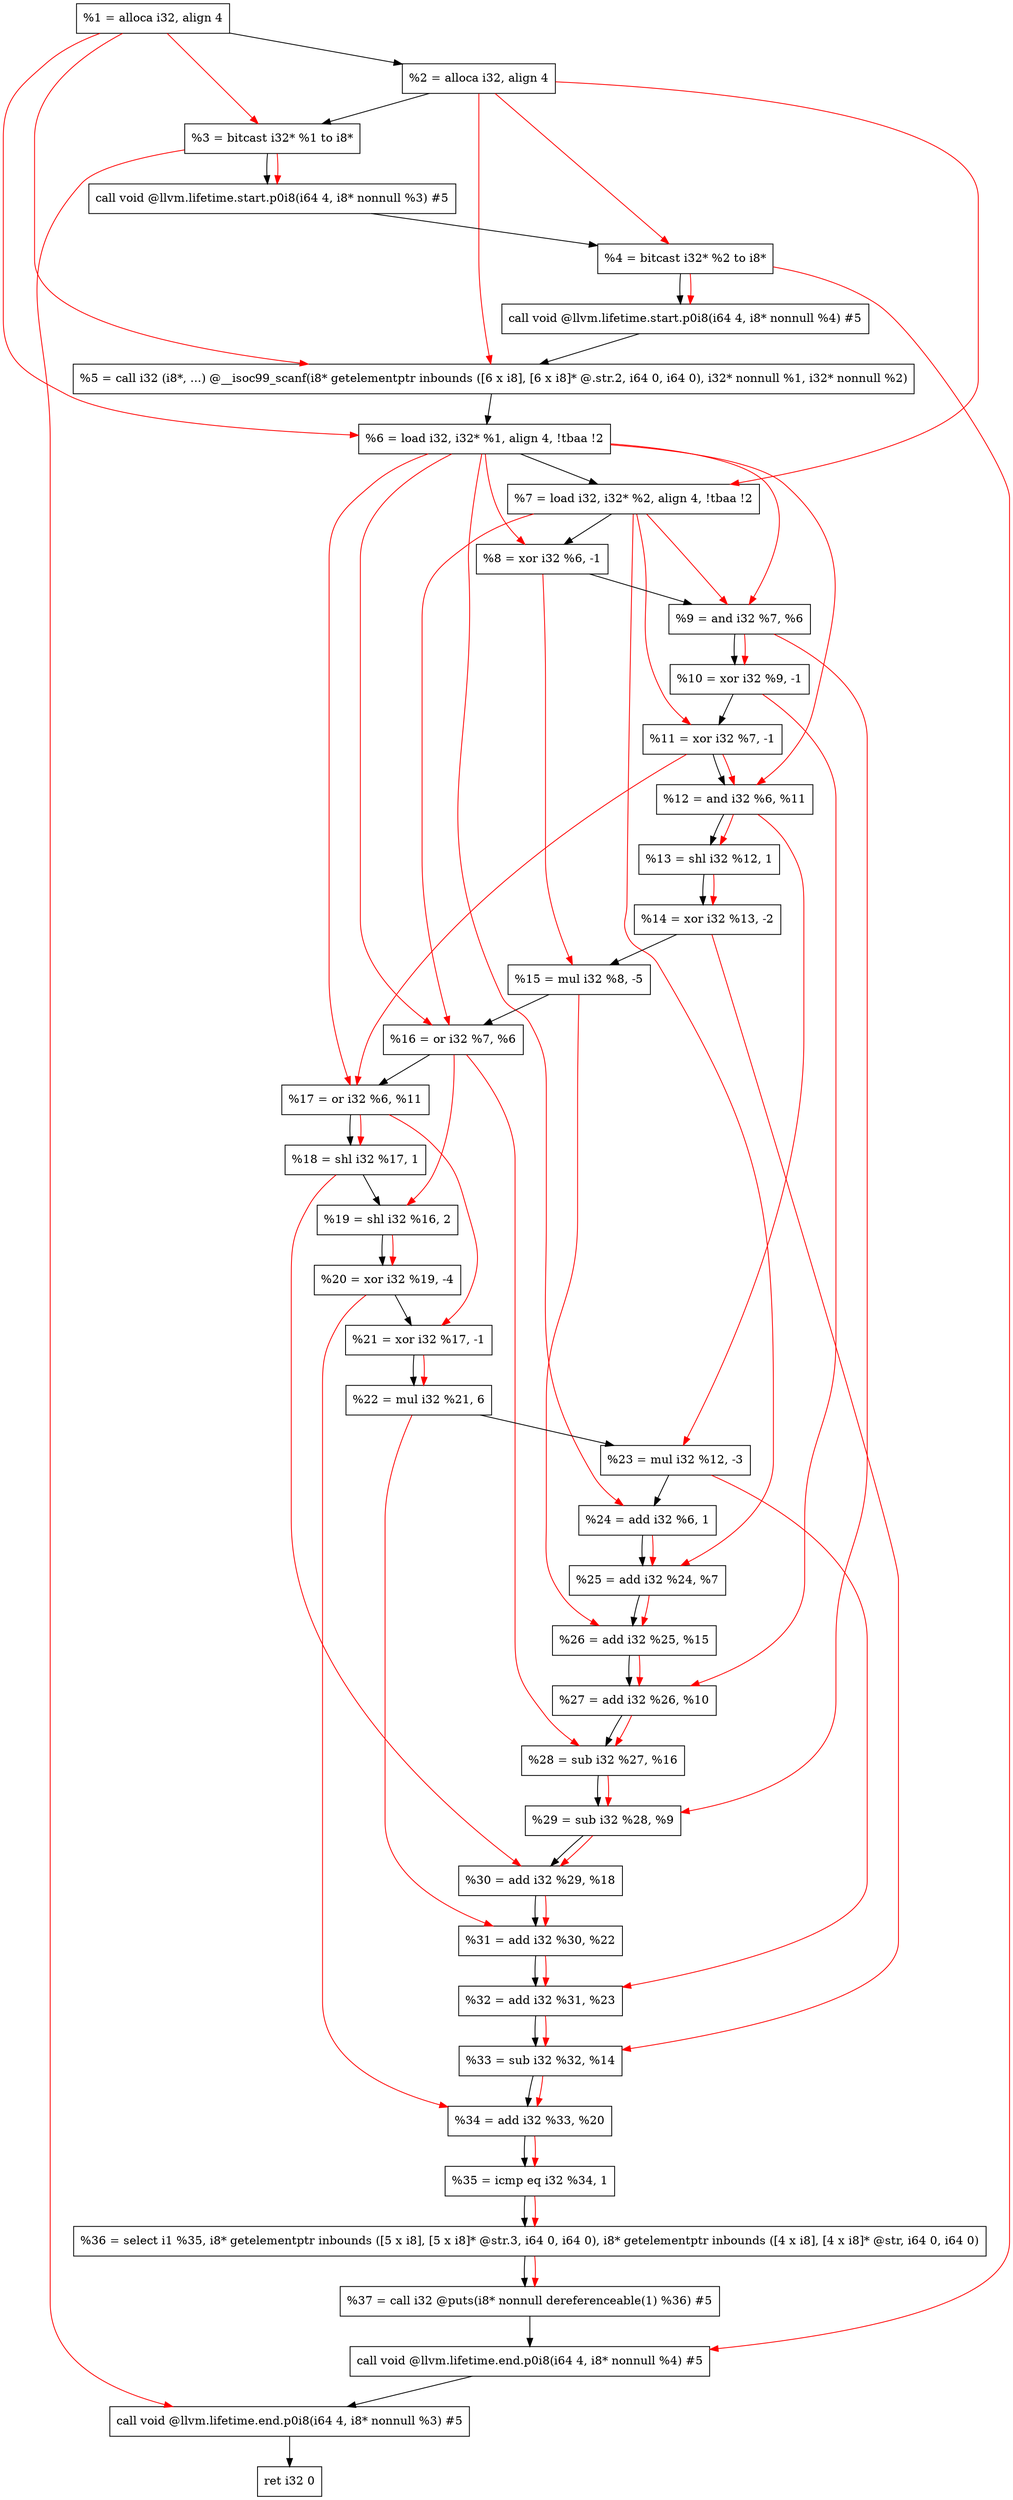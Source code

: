 digraph "DFG for'main' function" {
	Node0x13bc248[shape=record, label="  %1 = alloca i32, align 4"];
	Node0x13bc2c8[shape=record, label="  %2 = alloca i32, align 4"];
	Node0x13bc358[shape=record, label="  %3 = bitcast i32* %1 to i8*"];
	Node0x13bc7b8[shape=record, label="  call void @llvm.lifetime.start.p0i8(i64 4, i8* nonnull %3) #5"];
	Node0x13bc898[shape=record, label="  %4 = bitcast i32* %2 to i8*"];
	Node0x13bc9b8[shape=record, label="  call void @llvm.lifetime.start.p0i8(i64 4, i8* nonnull %4) #5"];
	Node0x13bcbf0[shape=record, label="  %5 = call i32 (i8*, ...) @__isoc99_scanf(i8* getelementptr inbounds ([6 x i8], [6 x i8]* @.str.2, i64 0, i64 0), i32* nonnull %1, i32* nonnull %2)"];
	Node0x13bcca8[shape=record, label="  %6 = load i32, i32* %1, align 4, !tbaa !2"];
	Node0x13bdc18[shape=record, label="  %7 = load i32, i32* %2, align 4, !tbaa !2"];
	Node0x13be2a0[shape=record, label="  %8 = xor i32 %6, -1"];
	Node0x13be310[shape=record, label="  %9 = and i32 %7, %6"];
	Node0x13be380[shape=record, label="  %10 = xor i32 %9, -1"];
	Node0x13be3f0[shape=record, label="  %11 = xor i32 %7, -1"];
	Node0x13be460[shape=record, label="  %12 = and i32 %6, %11"];
	Node0x13be4d0[shape=record, label="  %13 = shl i32 %12, 1"];
	Node0x13be540[shape=record, label="  %14 = xor i32 %13, -2"];
	Node0x13be5b0[shape=record, label="  %15 = mul i32 %8, -5"];
	Node0x13be620[shape=record, label="  %16 = or i32 %7, %6"];
	Node0x13be690[shape=record, label="  %17 = or i32 %6, %11"];
	Node0x13be700[shape=record, label="  %18 = shl i32 %17, 1"];
	Node0x13be770[shape=record, label="  %19 = shl i32 %16, 2"];
	Node0x13be7e0[shape=record, label="  %20 = xor i32 %19, -4"];
	Node0x13be850[shape=record, label="  %21 = xor i32 %17, -1"];
	Node0x13be8c0[shape=record, label="  %22 = mul i32 %21, 6"];
	Node0x13be930[shape=record, label="  %23 = mul i32 %12, -3"];
	Node0x13be9a0[shape=record, label="  %24 = add i32 %6, 1"];
	Node0x13bea10[shape=record, label="  %25 = add i32 %24, %7"];
	Node0x13bea80[shape=record, label="  %26 = add i32 %25, %15"];
	Node0x13beaf0[shape=record, label="  %27 = add i32 %26, %10"];
	Node0x13beb60[shape=record, label="  %28 = sub i32 %27, %16"];
	Node0x13bebd0[shape=record, label="  %29 = sub i32 %28, %9"];
	Node0x13bec40[shape=record, label="  %30 = add i32 %29, %18"];
	Node0x13becb0[shape=record, label="  %31 = add i32 %30, %22"];
	Node0x13bed20[shape=record, label="  %32 = add i32 %31, %23"];
	Node0x13bed90[shape=record, label="  %33 = sub i32 %32, %14"];
	Node0x13bee00[shape=record, label="  %34 = add i32 %33, %20"];
	Node0x13bee70[shape=record, label="  %35 = icmp eq i32 %34, 1"];
	Node0x135c9d8[shape=record, label="  %36 = select i1 %35, i8* getelementptr inbounds ([5 x i8], [5 x i8]* @str.3, i64 0, i64 0), i8* getelementptr inbounds ([4 x i8], [4 x i8]* @str, i64 0, i64 0)"];
	Node0x13bef00[shape=record, label="  %37 = call i32 @puts(i8* nonnull dereferenceable(1) %36) #5"];
	Node0x13bf158[shape=record, label="  call void @llvm.lifetime.end.p0i8(i64 4, i8* nonnull %4) #5"];
	Node0x13bf2b8[shape=record, label="  call void @llvm.lifetime.end.p0i8(i64 4, i8* nonnull %3) #5"];
	Node0x13bf378[shape=record, label="  ret i32 0"];
	Node0x13bc248 -> Node0x13bc2c8;
	Node0x13bc2c8 -> Node0x13bc358;
	Node0x13bc358 -> Node0x13bc7b8;
	Node0x13bc7b8 -> Node0x13bc898;
	Node0x13bc898 -> Node0x13bc9b8;
	Node0x13bc9b8 -> Node0x13bcbf0;
	Node0x13bcbf0 -> Node0x13bcca8;
	Node0x13bcca8 -> Node0x13bdc18;
	Node0x13bdc18 -> Node0x13be2a0;
	Node0x13be2a0 -> Node0x13be310;
	Node0x13be310 -> Node0x13be380;
	Node0x13be380 -> Node0x13be3f0;
	Node0x13be3f0 -> Node0x13be460;
	Node0x13be460 -> Node0x13be4d0;
	Node0x13be4d0 -> Node0x13be540;
	Node0x13be540 -> Node0x13be5b0;
	Node0x13be5b0 -> Node0x13be620;
	Node0x13be620 -> Node0x13be690;
	Node0x13be690 -> Node0x13be700;
	Node0x13be700 -> Node0x13be770;
	Node0x13be770 -> Node0x13be7e0;
	Node0x13be7e0 -> Node0x13be850;
	Node0x13be850 -> Node0x13be8c0;
	Node0x13be8c0 -> Node0x13be930;
	Node0x13be930 -> Node0x13be9a0;
	Node0x13be9a0 -> Node0x13bea10;
	Node0x13bea10 -> Node0x13bea80;
	Node0x13bea80 -> Node0x13beaf0;
	Node0x13beaf0 -> Node0x13beb60;
	Node0x13beb60 -> Node0x13bebd0;
	Node0x13bebd0 -> Node0x13bec40;
	Node0x13bec40 -> Node0x13becb0;
	Node0x13becb0 -> Node0x13bed20;
	Node0x13bed20 -> Node0x13bed90;
	Node0x13bed90 -> Node0x13bee00;
	Node0x13bee00 -> Node0x13bee70;
	Node0x13bee70 -> Node0x135c9d8;
	Node0x135c9d8 -> Node0x13bef00;
	Node0x13bef00 -> Node0x13bf158;
	Node0x13bf158 -> Node0x13bf2b8;
	Node0x13bf2b8 -> Node0x13bf378;
edge [color=red]
	Node0x13bc248 -> Node0x13bc358;
	Node0x13bc358 -> Node0x13bc7b8;
	Node0x13bc2c8 -> Node0x13bc898;
	Node0x13bc898 -> Node0x13bc9b8;
	Node0x13bc248 -> Node0x13bcbf0;
	Node0x13bc2c8 -> Node0x13bcbf0;
	Node0x13bc248 -> Node0x13bcca8;
	Node0x13bc2c8 -> Node0x13bdc18;
	Node0x13bcca8 -> Node0x13be2a0;
	Node0x13bdc18 -> Node0x13be310;
	Node0x13bcca8 -> Node0x13be310;
	Node0x13be310 -> Node0x13be380;
	Node0x13bdc18 -> Node0x13be3f0;
	Node0x13bcca8 -> Node0x13be460;
	Node0x13be3f0 -> Node0x13be460;
	Node0x13be460 -> Node0x13be4d0;
	Node0x13be4d0 -> Node0x13be540;
	Node0x13be2a0 -> Node0x13be5b0;
	Node0x13bdc18 -> Node0x13be620;
	Node0x13bcca8 -> Node0x13be620;
	Node0x13bcca8 -> Node0x13be690;
	Node0x13be3f0 -> Node0x13be690;
	Node0x13be690 -> Node0x13be700;
	Node0x13be620 -> Node0x13be770;
	Node0x13be770 -> Node0x13be7e0;
	Node0x13be690 -> Node0x13be850;
	Node0x13be850 -> Node0x13be8c0;
	Node0x13be460 -> Node0x13be930;
	Node0x13bcca8 -> Node0x13be9a0;
	Node0x13be9a0 -> Node0x13bea10;
	Node0x13bdc18 -> Node0x13bea10;
	Node0x13bea10 -> Node0x13bea80;
	Node0x13be5b0 -> Node0x13bea80;
	Node0x13bea80 -> Node0x13beaf0;
	Node0x13be380 -> Node0x13beaf0;
	Node0x13beaf0 -> Node0x13beb60;
	Node0x13be620 -> Node0x13beb60;
	Node0x13beb60 -> Node0x13bebd0;
	Node0x13be310 -> Node0x13bebd0;
	Node0x13bebd0 -> Node0x13bec40;
	Node0x13be700 -> Node0x13bec40;
	Node0x13bec40 -> Node0x13becb0;
	Node0x13be8c0 -> Node0x13becb0;
	Node0x13becb0 -> Node0x13bed20;
	Node0x13be930 -> Node0x13bed20;
	Node0x13bed20 -> Node0x13bed90;
	Node0x13be540 -> Node0x13bed90;
	Node0x13bed90 -> Node0x13bee00;
	Node0x13be7e0 -> Node0x13bee00;
	Node0x13bee00 -> Node0x13bee70;
	Node0x13bee70 -> Node0x135c9d8;
	Node0x135c9d8 -> Node0x13bef00;
	Node0x13bc898 -> Node0x13bf158;
	Node0x13bc358 -> Node0x13bf2b8;
}
